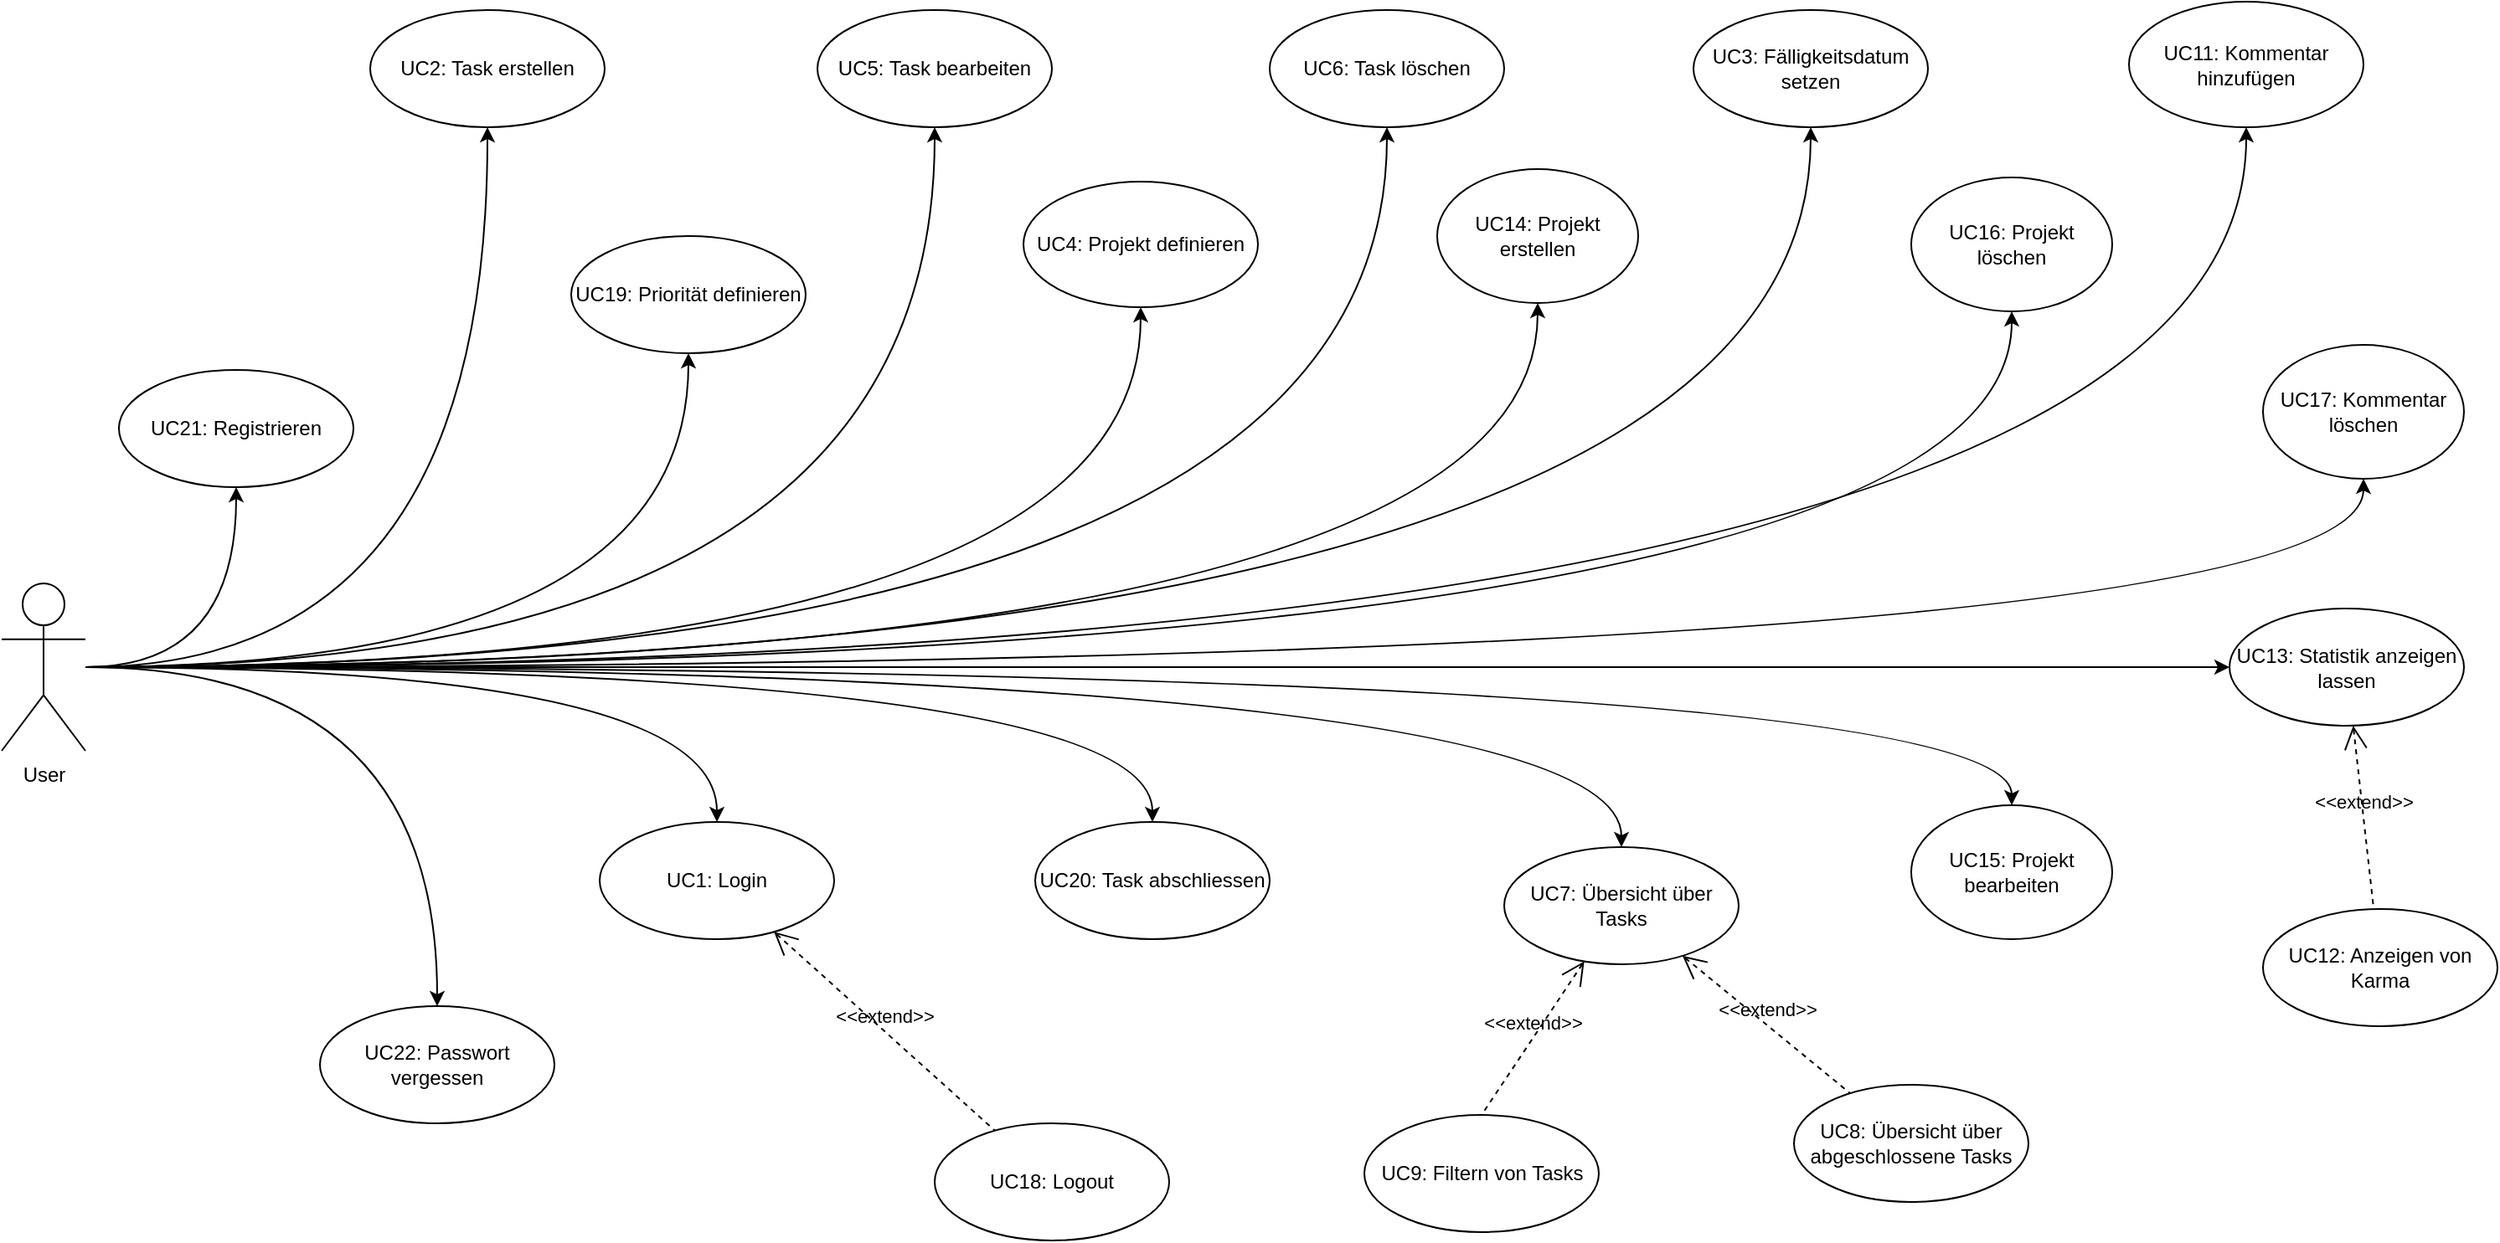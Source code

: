 <mxfile version="10.6.7" type="device"><diagram id="4r_0qbeo5mjpU3LEwiTn" name="Page-1"><mxGraphModel dx="508" dy="1028" grid="1" gridSize="10" guides="1" tooltips="1" connect="1" arrows="1" fold="1" page="1" pageScale="1" pageWidth="1169" pageHeight="827" math="0" shadow="0"><root><mxCell id="0"/><mxCell id="1" parent="0"/><mxCell id="RAWR-yafYaTwWIqRkElV-31" style="edgeStyle=orthogonalEdgeStyle;orthogonalLoop=1;jettySize=auto;html=1;curved=1;" edge="1" parent="1" source="fQRo9ULG2rWKAf_d2P6--1" target="RAWR-yafYaTwWIqRkElV-30"><mxGeometry relative="1" as="geometry"/></mxCell><mxCell id="RAWR-yafYaTwWIqRkElV-34" style="edgeStyle=orthogonalEdgeStyle;orthogonalLoop=1;jettySize=auto;html=1;curved=1;" edge="1" parent="1" source="fQRo9ULG2rWKAf_d2P6--1" target="RAWR-yafYaTwWIqRkElV-33"><mxGeometry relative="1" as="geometry"/></mxCell><mxCell id="RAWR-yafYaTwWIqRkElV-41" style="edgeStyle=orthogonalEdgeStyle;curved=1;orthogonalLoop=1;jettySize=auto;html=1;" edge="1" parent="1" source="fQRo9ULG2rWKAf_d2P6--1" target="RAWR-yafYaTwWIqRkElV-22"><mxGeometry relative="1" as="geometry"/></mxCell><mxCell id="RAWR-yafYaTwWIqRkElV-42" style="edgeStyle=orthogonalEdgeStyle;curved=1;orthogonalLoop=1;jettySize=auto;html=1;" edge="1" parent="1" source="fQRo9ULG2rWKAf_d2P6--1" target="fQRo9ULG2rWKAf_d2P6--8"><mxGeometry relative="1" as="geometry"/></mxCell><mxCell id="RAWR-yafYaTwWIqRkElV-43" style="edgeStyle=orthogonalEdgeStyle;curved=1;orthogonalLoop=1;jettySize=auto;html=1;" edge="1" parent="1" source="fQRo9ULG2rWKAf_d2P6--1" target="fQRo9ULG2rWKAf_d2P6--20"><mxGeometry relative="1" as="geometry"/></mxCell><mxCell id="RAWR-yafYaTwWIqRkElV-44" style="edgeStyle=orthogonalEdgeStyle;curved=1;orthogonalLoop=1;jettySize=auto;html=1;" edge="1" parent="1" source="fQRo9ULG2rWKAf_d2P6--1" target="RAWR-yafYaTwWIqRkElV-8"><mxGeometry relative="1" as="geometry"/></mxCell><mxCell id="RAWR-yafYaTwWIqRkElV-45" style="edgeStyle=orthogonalEdgeStyle;curved=1;orthogonalLoop=1;jettySize=auto;html=1;" edge="1" parent="1" source="fQRo9ULG2rWKAf_d2P6--1" target="fQRo9ULG2rWKAf_d2P6--27"><mxGeometry relative="1" as="geometry"/></mxCell><mxCell id="RAWR-yafYaTwWIqRkElV-46" style="edgeStyle=orthogonalEdgeStyle;curved=1;orthogonalLoop=1;jettySize=auto;html=1;" edge="1" parent="1" source="fQRo9ULG2rWKAf_d2P6--1" target="RAWR-yafYaTwWIqRkElV-5"><mxGeometry relative="1" as="geometry"/></mxCell><mxCell id="RAWR-yafYaTwWIqRkElV-47" style="edgeStyle=orthogonalEdgeStyle;curved=1;orthogonalLoop=1;jettySize=auto;html=1;" edge="1" parent="1" source="fQRo9ULG2rWKAf_d2P6--1" target="RAWR-yafYaTwWIqRkElV-26"><mxGeometry relative="1" as="geometry"/></mxCell><mxCell id="RAWR-yafYaTwWIqRkElV-48" style="edgeStyle=orthogonalEdgeStyle;curved=1;orthogonalLoop=1;jettySize=auto;html=1;" edge="1" parent="1" source="fQRo9ULG2rWKAf_d2P6--1" target="fQRo9ULG2rWKAf_d2P6--12"><mxGeometry relative="1" as="geometry"/></mxCell><mxCell id="RAWR-yafYaTwWIqRkElV-49" style="edgeStyle=orthogonalEdgeStyle;curved=1;orthogonalLoop=1;jettySize=auto;html=1;" edge="1" parent="1" source="fQRo9ULG2rWKAf_d2P6--1" target="RAWR-yafYaTwWIqRkElV-10"><mxGeometry relative="1" as="geometry"/></mxCell><mxCell id="RAWR-yafYaTwWIqRkElV-50" style="edgeStyle=orthogonalEdgeStyle;curved=1;orthogonalLoop=1;jettySize=auto;html=1;" edge="1" parent="1" source="fQRo9ULG2rWKAf_d2P6--1" target="RAWR-yafYaTwWIqRkElV-13"><mxGeometry relative="1" as="geometry"/></mxCell><mxCell id="RAWR-yafYaTwWIqRkElV-51" style="edgeStyle=orthogonalEdgeStyle;curved=1;orthogonalLoop=1;jettySize=auto;html=1;" edge="1" parent="1" source="fQRo9ULG2rWKAf_d2P6--1" target="fQRo9ULG2rWKAf_d2P6--43"><mxGeometry relative="1" as="geometry"/></mxCell><mxCell id="RAWR-yafYaTwWIqRkElV-52" style="edgeStyle=orthogonalEdgeStyle;curved=1;orthogonalLoop=1;jettySize=auto;html=1;" edge="1" parent="1" source="fQRo9ULG2rWKAf_d2P6--1" target="fQRo9ULG2rWKAf_d2P6--37"><mxGeometry relative="1" as="geometry"/></mxCell><mxCell id="RAWR-yafYaTwWIqRkElV-53" style="edgeStyle=orthogonalEdgeStyle;curved=1;orthogonalLoop=1;jettySize=auto;html=1;" edge="1" parent="1" source="fQRo9ULG2rWKAf_d2P6--1" target="fQRo9ULG2rWKAf_d2P6--29"><mxGeometry relative="1" as="geometry"/></mxCell><mxCell id="RAWR-yafYaTwWIqRkElV-54" style="edgeStyle=orthogonalEdgeStyle;curved=1;orthogonalLoop=1;jettySize=auto;html=1;" edge="1" parent="1" source="fQRo9ULG2rWKAf_d2P6--1" target="fQRo9ULG2rWKAf_d2P6--18"><mxGeometry relative="1" as="geometry"/></mxCell><mxCell id="RAWR-yafYaTwWIqRkElV-55" style="edgeStyle=orthogonalEdgeStyle;curved=1;orthogonalLoop=1;jettySize=auto;html=1;" edge="1" parent="1" source="fQRo9ULG2rWKAf_d2P6--1" target="fQRo9ULG2rWKAf_d2P6--4"><mxGeometry relative="1" as="geometry"/></mxCell><mxCell id="fQRo9ULG2rWKAf_d2P6--1" value="User" style="shape=umlActor;html=1;verticalLabelPosition=bottom;verticalAlign=top;align=center;" parent="1" vertex="1"><mxGeometry x="10" y="362.5" width="50" height="100" as="geometry"/></mxCell><mxCell id="fQRo9ULG2rWKAf_d2P6--4" value="UC1: Login" style="ellipse;whiteSpace=wrap;html=1;" parent="1" vertex="1"><mxGeometry x="367" y="505" width="140" height="70" as="geometry"/></mxCell><mxCell id="fQRo9ULG2rWKAf_d2P6--8" value="UC2: Task erstellen" style="ellipse;whiteSpace=wrap;html=1;" parent="1" vertex="1"><mxGeometry x="230" y="20" width="140" height="70" as="geometry"/></mxCell><mxCell id="fQRo9ULG2rWKAf_d2P6--18" value="UC3: Fälligkeitsdatum setzen" style="ellipse;whiteSpace=wrap;html=1;" parent="1" vertex="1"><mxGeometry x="1020" y="20" width="140" height="70" as="geometry"/></mxCell><mxCell id="fQRo9ULG2rWKAf_d2P6--20" value="UC4: Projekt definieren" style="ellipse;whiteSpace=wrap;html=1;" parent="1" vertex="1"><mxGeometry x="620" y="122.5" width="140" height="75" as="geometry"/></mxCell><mxCell id="fQRo9ULG2rWKAf_d2P6--37" value="UC11: Kommentar hinzufügen" style="ellipse;whiteSpace=wrap;html=1;" parent="1" vertex="1"><mxGeometry x="1280" y="15" width="140" height="75" as="geometry"/></mxCell><mxCell id="fQRo9ULG2rWKAf_d2P6--12" value="UC7: Übersicht über Tasks" style="ellipse;whiteSpace=wrap;html=1;" parent="1" vertex="1"><mxGeometry x="907" y="520" width="140" height="70" as="geometry"/></mxCell><mxCell id="fQRo9ULG2rWKAf_d2P6--14" value="UC8: Übersicht über abgeschlossene Tasks" style="ellipse;whiteSpace=wrap;html=1;" parent="1" vertex="1"><mxGeometry x="1080" y="662" width="140" height="70" as="geometry"/></mxCell><mxCell id="fQRo9ULG2rWKAf_d2P6--16" value="UC9: Filtern von Tasks" style="ellipse;whiteSpace=wrap;html=1;" parent="1" vertex="1"><mxGeometry x="823.5" y="680" width="140" height="70" as="geometry"/></mxCell><mxCell id="fQRo9ULG2rWKAf_d2P6--27" value="UC5: Task bearbeiten" style="ellipse;whiteSpace=wrap;html=1;" parent="1" vertex="1"><mxGeometry x="497" y="20" width="140" height="70" as="geometry"/></mxCell><mxCell id="fQRo9ULG2rWKAf_d2P6--29" value="UC6: Task löschen" style="ellipse;whiteSpace=wrap;html=1;" parent="1" vertex="1"><mxGeometry x="767" y="20" width="140" height="70" as="geometry"/></mxCell><mxCell id="fQRo9ULG2rWKAf_d2P6--36" value="&amp;lt;&amp;lt;extend&amp;gt;&amp;gt;" style="edgeStyle=none;html=1;startArrow=open;endArrow=none;startSize=12;verticalAlign=bottom;dashed=1;labelBackgroundColor=none;" parent="1" source="fQRo9ULG2rWKAf_d2P6--12" target="fQRo9ULG2rWKAf_d2P6--14" edge="1"><mxGeometry width="160" relative="1" as="geometry"><mxPoint x="867" y="597" as="sourcePoint"/><mxPoint x="1114" y="381" as="targetPoint"/></mxGeometry></mxCell><mxCell id="fQRo9ULG2rWKAf_d2P6--41" value="UC12: Anzeigen von Karma" style="ellipse;whiteSpace=wrap;html=1;" parent="1" vertex="1"><mxGeometry x="1360" y="557" width="140" height="70" as="geometry"/></mxCell><mxCell id="fQRo9ULG2rWKAf_d2P6--43" value="UC13: Statistik anzeigen lassen" style="ellipse;whiteSpace=wrap;html=1;" parent="1" vertex="1"><mxGeometry x="1340" y="377.5" width="140" height="70" as="geometry"/></mxCell><mxCell id="RAWR-yafYaTwWIqRkElV-5" value="UC14: Projekt erstellen" style="ellipse;whiteSpace=wrap;html=1;" vertex="1" parent="1"><mxGeometry x="867" y="115" width="120" height="80" as="geometry"/></mxCell><mxCell id="RAWR-yafYaTwWIqRkElV-8" value="UC15: Projekt bearbeiten" style="ellipse;whiteSpace=wrap;html=1;" vertex="1" parent="1"><mxGeometry x="1150" y="495" width="120" height="80" as="geometry"/></mxCell><mxCell id="RAWR-yafYaTwWIqRkElV-10" value="UC16: Projekt löschen" style="ellipse;whiteSpace=wrap;html=1;" vertex="1" parent="1"><mxGeometry x="1150" y="120" width="120" height="80" as="geometry"/></mxCell><mxCell id="RAWR-yafYaTwWIqRkElV-13" value="&lt;span&gt;UC17: Kommentar löschen&lt;/span&gt;" style="ellipse;whiteSpace=wrap;html=1;" vertex="1" parent="1"><mxGeometry x="1360" y="220" width="120" height="80" as="geometry"/></mxCell><mxCell id="RAWR-yafYaTwWIqRkElV-15" value="&amp;lt;&amp;lt;extend&amp;gt;&amp;gt;" style="edgeStyle=none;html=1;startArrow=open;endArrow=none;startSize=12;verticalAlign=bottom;dashed=1;labelBackgroundColor=none;entryX=0.5;entryY=0;entryDx=0;entryDy=0;" edge="1" parent="1" source="fQRo9ULG2rWKAf_d2P6--12" target="fQRo9ULG2rWKAf_d2P6--16"><mxGeometry width="160" relative="1" as="geometry"><mxPoint x="607" y="637" as="sourcePoint"/><mxPoint x="767" y="637" as="targetPoint"/></mxGeometry></mxCell><mxCell id="RAWR-yafYaTwWIqRkElV-16" value="&amp;lt;&amp;lt;extend&amp;gt;&amp;gt;" style="edgeStyle=none;html=1;startArrow=open;endArrow=none;startSize=12;verticalAlign=bottom;dashed=1;labelBackgroundColor=none;" edge="1" parent="1" source="fQRo9ULG2rWKAf_d2P6--43" target="fQRo9ULG2rWKAf_d2P6--41"><mxGeometry width="160" relative="1" as="geometry"><mxPoint x="827" y="540" as="sourcePoint"/><mxPoint x="987" y="540" as="targetPoint"/></mxGeometry></mxCell><mxCell id="RAWR-yafYaTwWIqRkElV-18" value="UC18: Logout" style="ellipse;whiteSpace=wrap;html=1;" vertex="1" parent="1"><mxGeometry x="567" y="685" width="140" height="70" as="geometry"/></mxCell><mxCell id="RAWR-yafYaTwWIqRkElV-20" value="&amp;lt;&amp;lt;extend&amp;gt;&amp;gt;" style="edgeStyle=none;html=1;startArrow=open;endArrow=none;startSize=12;verticalAlign=bottom;dashed=1;labelBackgroundColor=none;" edge="1" parent="1" source="fQRo9ULG2rWKAf_d2P6--4" target="RAWR-yafYaTwWIqRkElV-18"><mxGeometry width="160" relative="1" as="geometry"><mxPoint x="377" y="450" as="sourcePoint"/><mxPoint x="537" y="450" as="targetPoint"/></mxGeometry></mxCell><mxCell id="RAWR-yafYaTwWIqRkElV-22" value="UC19: Priorität definieren" style="ellipse;whiteSpace=wrap;html=1;" vertex="1" parent="1"><mxGeometry x="350" y="155" width="140" height="70" as="geometry"/></mxCell><mxCell id="RAWR-yafYaTwWIqRkElV-26" value="UC20: Task abschliessen" style="ellipse;whiteSpace=wrap;html=1;" vertex="1" parent="1"><mxGeometry x="627" y="505" width="140" height="70" as="geometry"/></mxCell><mxCell id="RAWR-yafYaTwWIqRkElV-30" value="UC21: Registrieren" style="ellipse;whiteSpace=wrap;html=1;" vertex="1" parent="1"><mxGeometry x="80" y="235" width="140" height="70" as="geometry"/></mxCell><mxCell id="RAWR-yafYaTwWIqRkElV-33" value="UC22: Passwort vergessen" style="ellipse;whiteSpace=wrap;html=1;" vertex="1" parent="1"><mxGeometry x="200" y="615" width="140" height="70" as="geometry"/></mxCell></root></mxGraphModel></diagram></mxfile>